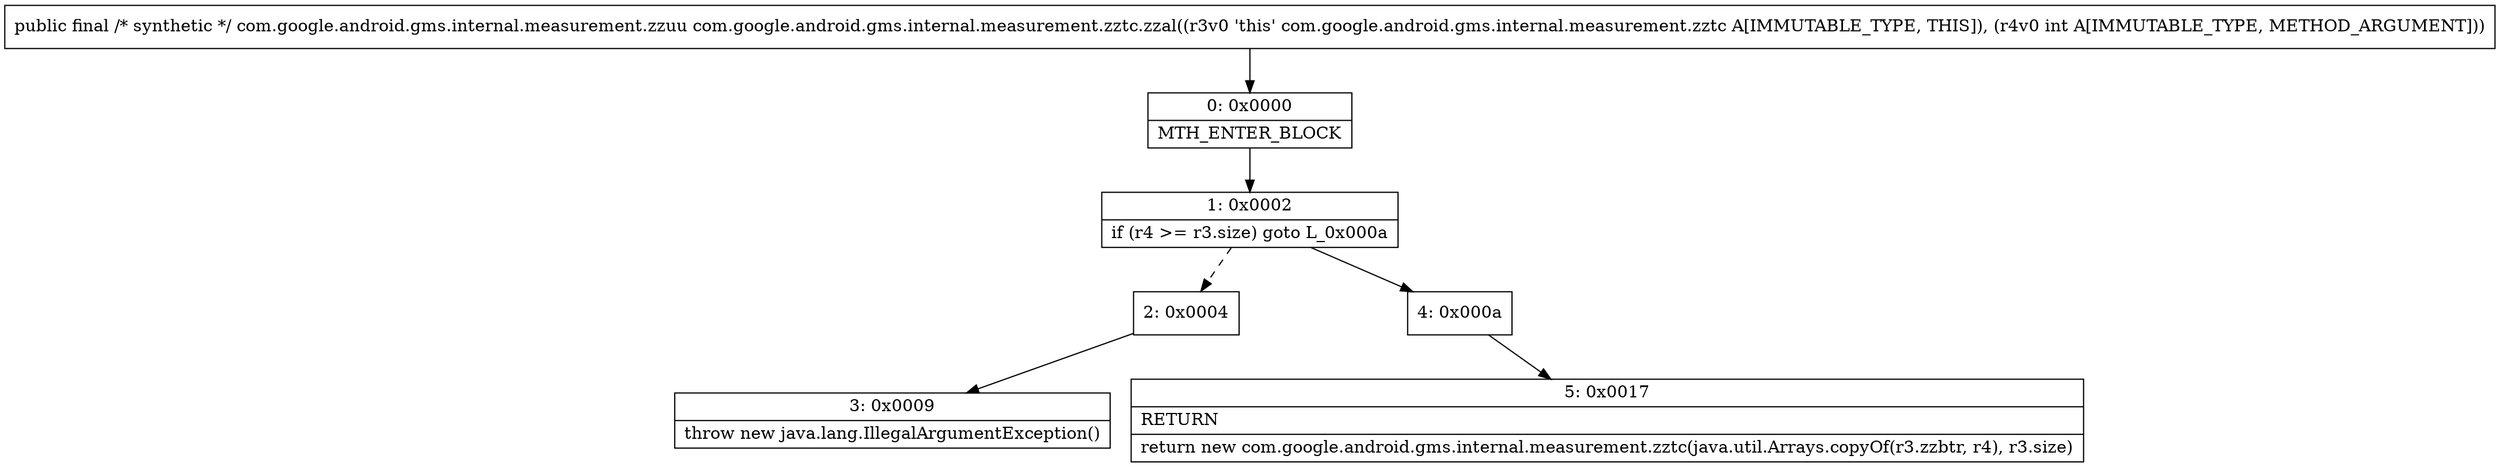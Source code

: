 digraph "CFG forcom.google.android.gms.internal.measurement.zztc.zzal(I)Lcom\/google\/android\/gms\/internal\/measurement\/zzuu;" {
Node_0 [shape=record,label="{0\:\ 0x0000|MTH_ENTER_BLOCK\l}"];
Node_1 [shape=record,label="{1\:\ 0x0002|if (r4 \>= r3.size) goto L_0x000a\l}"];
Node_2 [shape=record,label="{2\:\ 0x0004}"];
Node_3 [shape=record,label="{3\:\ 0x0009|throw new java.lang.IllegalArgumentException()\l}"];
Node_4 [shape=record,label="{4\:\ 0x000a}"];
Node_5 [shape=record,label="{5\:\ 0x0017|RETURN\l|return new com.google.android.gms.internal.measurement.zztc(java.util.Arrays.copyOf(r3.zzbtr, r4), r3.size)\l}"];
MethodNode[shape=record,label="{public final \/* synthetic *\/ com.google.android.gms.internal.measurement.zzuu com.google.android.gms.internal.measurement.zztc.zzal((r3v0 'this' com.google.android.gms.internal.measurement.zztc A[IMMUTABLE_TYPE, THIS]), (r4v0 int A[IMMUTABLE_TYPE, METHOD_ARGUMENT])) }"];
MethodNode -> Node_0;
Node_0 -> Node_1;
Node_1 -> Node_2[style=dashed];
Node_1 -> Node_4;
Node_2 -> Node_3;
Node_4 -> Node_5;
}

